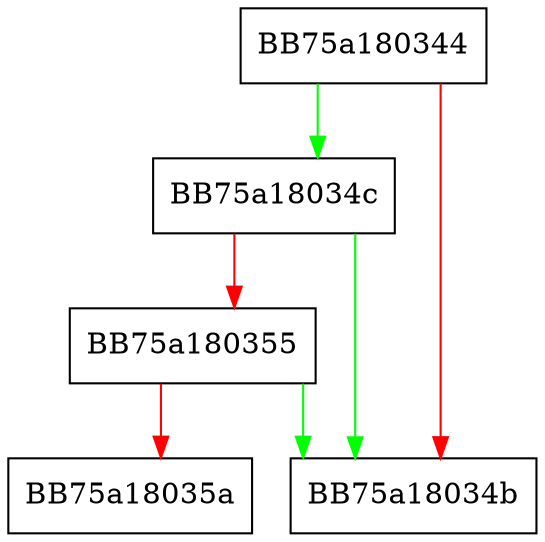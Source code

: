 digraph sqlite3_stmt_busy {
  node [shape="box"];
  graph [splines=ortho];
  BB75a180344 -> BB75a18034c [color="green"];
  BB75a180344 -> BB75a18034b [color="red"];
  BB75a18034c -> BB75a18034b [color="green"];
  BB75a18034c -> BB75a180355 [color="red"];
  BB75a180355 -> BB75a18034b [color="green"];
  BB75a180355 -> BB75a18035a [color="red"];
}